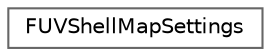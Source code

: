 digraph "Graphical Class Hierarchy"
{
 // INTERACTIVE_SVG=YES
 // LATEX_PDF_SIZE
  bgcolor="transparent";
  edge [fontname=Helvetica,fontsize=10,labelfontname=Helvetica,labelfontsize=10];
  node [fontname=Helvetica,fontsize=10,shape=box,height=0.2,width=0.4];
  rankdir="LR";
  Node0 [id="Node000000",label="FUVShellMapSettings",height=0.2,width=0.4,color="grey40", fillcolor="white", style="filled",URL="$d6/d71/structFUVShellMapSettings.html",tooltip=" "];
}
